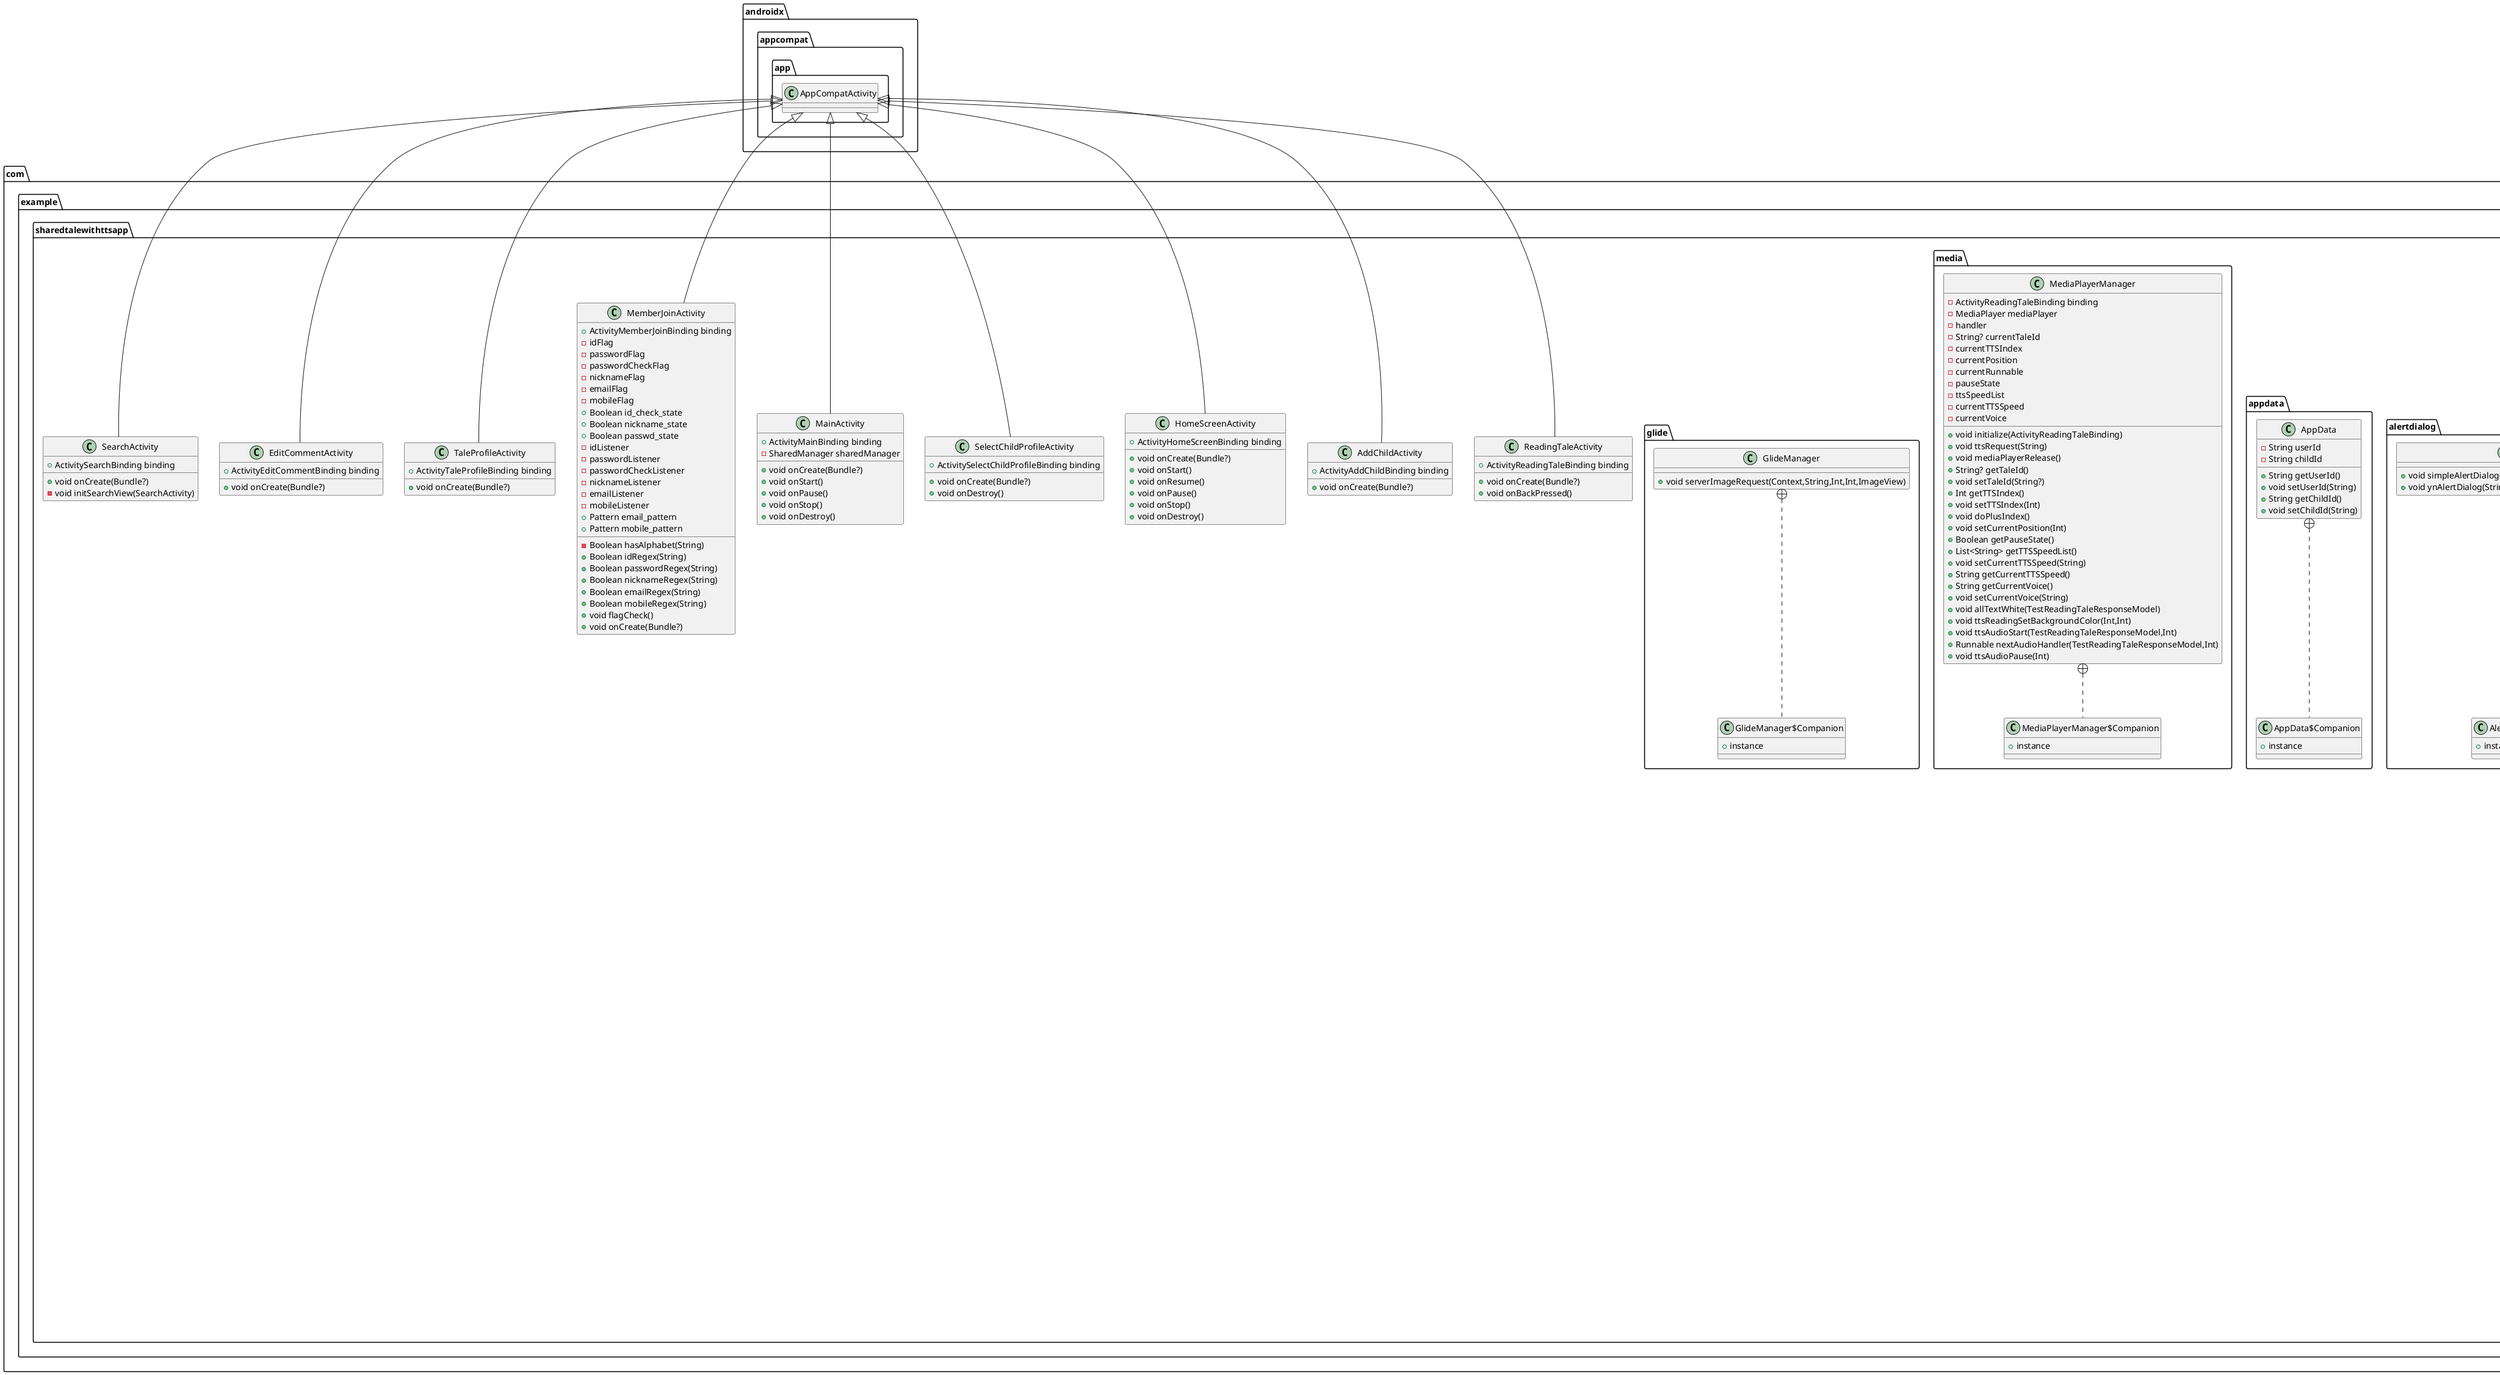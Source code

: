 @startuml
class com.example.sharedtalewithttsapp.model.httpmodel.AddChildRequestModel {
}
class com.example.sharedtalewithttsapp.model.httpmodel.AddChildResponseModel {
}
class com.example.sharedtalewithttsapp.model.httpmodel.IdCheckModel {
}
class com.example.sharedtalewithttsapp.model.httpmodel.IdCheckState {
}
class com.example.sharedtalewithttsapp.ReadingTaleActivity {
+ ActivityReadingTaleBinding binding
+ void onCreate(Bundle?)
+ void onBackPressed()
}


class com.example.sharedtalewithttsapp.retrofit.RetrofitManager$Companion {
+  instance
}

class com.example.sharedtalewithttsapp.retrofit.RetrofitManager {
- IRetrofit? iRetrofit
+ void idCheck(IdCheckModel,(HTTP_RESPONSE_STATE, IdCheckState?) -> Unit)
+ void nicknameCheck(NicknameCheckModel,(HTTP_RESPONSE_STATE, NicknameCheckState?) -> Unit)
+ void memberJoin(MemberJoinModel,(HTTP_RESPONSE_STATE, MemberJoinState?) -> Unit)
+ void memberLogin(LoginRequestModel,(HTTP_RESPONSE_STATE, LoginResponseModel?) -> Unit)
+ void readingTale(TestReadingTaleRequestModel,(HTTP_RESPONSE_STATE, TestReadingTaleResponseModel?) -> Unit)
+ void addChild(AddChildRequestModel,(HTTP_RESPONSE_STATE, AddChildResponseModel?) -> Unit)
+ void childProfileList(ChildProfileRequestModel,(HTTP_RESPONSE_STATE, ChildProfileResponseModel?) -> Unit)
+ void search(SearchRequestModel,(HTTP_RESPONSE_STATE, SearchResponseModel?) -> Unit)
+ void writeComment(WriteCommentRequestModel,(HTTP_RESPONSE_STATE, WriteCommentResponseModel?) -> Unit)
+ void addTaleLike(TaleLikeRequestModel,(HTTP_RESPONSE_STATE, TaleLikeResponseModel?) -> Unit)
+ void commentList(CommentListRequestModel,(HTTP_RESPONSE_STATE, CommentListResponseModel?) -> Unit)
+ void favorites(FavoritesRequestModel,(HTTP_RESPONSE_STATE, FavoritesResponseModel?) -> Unit)
+ void homeScreen(HomeScreenRequestModel,(HTTP_RESPONSE_STATE, HomeScreenResponseModel?) -> Unit)
+ void rate(RateRequestModel,(HTTP_RESPONSE_STATE, RateResponseModel?) -> Unit)
+ void stateCheck(StateCheckRequestModel,(HTTP_RESPONSE_STATE, StateCheckResponseModel?) -> Unit)
}


class com.example.sharedtalewithttsapp.AddChildActivity {
+ ActivityAddChildBinding binding
+ void onCreate(Bundle?)
}


interface com.example.sharedtalewithttsapp.retrofit.IRetrofit {
+ void idCheck(void)
+ void nicknameCheck(void)
+ void memberJoin(void)
+ void memberLogin(void)
+ void readingTale(void)
+ void addChild(void)
+ void childProfileList(void)
+ void search(void)
+ void writeComment(void)
+ void addTaleLike(void)
+ void commentList(void)
+ void favorites(void)
+ void homeScreen(void)
+ void rate(void)
+ void stateCheck(void)
}

class com.example.sharedtalewithttsapp.HomeScreenActivity {
+ ActivityHomeScreenBinding binding
+ void onCreate(Bundle?)
+ void onStart()
+ void onResume()
+ void onPause()
+ void onStop()
+ void onDestroy()
}


class com.example.sharedtalewithttsapp.sharedpreferences.SharedManager {
- SharedPreferences prefs
+ void saveLoginSave(LoginSaveSharedPreferencesModel)
+ LoginSaveSharedPreferencesModel getLoginSave()
}


class com.example.sharedtalewithttsapp.utils.Constants {
+ String TAG
}

enum com.example.sharedtalewithttsapp.utils.HTTP_RESPONSE_STATE {
}
class com.example.sharedtalewithttsapp.utils.IDCHECK_STATE {
+ String ID_AVAILABLE
+ String ID_DUPLICATE
}

class com.example.sharedtalewithttsapp.utils.NICKNAMECHECK_STATE {
+ String NICKNAME_AVAILABLE
+ String NICKNAME_DUPLICATE
}

class com.example.sharedtalewithttsapp.utils.MEMBERJOIN_STATE {
+ String SUCCESS
+ String FAIL
}

class com.example.sharedtalewithttsapp.utils.LOGIN_STATE {
+ String SUCCESS
+ String FAIL
}

class com.example.sharedtalewithttsapp.utils.READING_TALE_STATE {
+ String SUCCESS
+ String FAIL
}

class com.example.sharedtalewithttsapp.utils.ADD_CHILD_STATE {
+ String SUCCESS
+ String FAIL
}

class com.example.sharedtalewithttsapp.utils.CHILD_PROFILE_RESPONSE_STATE {
+ String SUCCESS
+ String FAIL
}

class com.example.sharedtalewithttsapp.utils.SEARCH_RESPONSE_STATE {
+ String SUCCESS
+ String FAIL
}

class com.example.sharedtalewithttsapp.utils.WRITE_COMMENT_RESPONSE_STATE {
+ String SUCCESS
+ String FAIL
}

class com.example.sharedtalewithttsapp.utils.TALE_LIKE_RESPONSE_STATE {
+ String SUCCESS
+ String FAIL
}

class com.example.sharedtalewithttsapp.utils.COMMENT_LIST_RESPONSE_STATE {
+ String SUCCESS
+ String FAIL
}

class com.example.sharedtalewithttsapp.utils.FAVORITES_RESPONSE_STATE {
+ String SUCCESS
+ String FAIL
}

class com.example.sharedtalewithttsapp.utils.HOME_SCREEN_RESPONSE_STATE {
+ String SUCCESS
+ String FAIL
}

class com.example.sharedtalewithttsapp.utils.RATE_RESPONSE_STATE {
+ String SUCCESS
+ String FAIL
}

class com.example.sharedtalewithttsapp.utils.STATE_CHECK_RESPONSE_STATE {
+ String SUCCESS
+ String FAIL
}

class com.example.sharedtalewithttsapp.utils.API {
+ String BASE_URL
+ String ID_CHECK
+ String NICKNAME_CHECK
+ String MEMBERJOIN
+ String LOGIN
+ String READING_TALE
+ String AUDIO_REQUEST
+ String CHILD_PROFILE_REQUEST
+ String ADD_CHILD
+ String SEARCH
+ String WRITE_COMMENT
+ String ADD_TALE_LIKE
+ String COMMENT_LIST_REQUEST
+ String FAVORITES_REQUEST
+ String RATE_REQUEST
+ String HOME_SCREEN_REQUEST
+ String STATE_CHECK
}

class com.example.sharedtalewithttsapp.viewholder.SearchResultViewHolder {
}
class com.example.sharedtalewithttsapp.viewholder.SearchResultAdapter {
+ RecyclerView.ViewHolder onCreateViewHolder(ViewGroup,Int)
+ Int getItemCount()
+ void onBindViewHolder(RecyclerView.ViewHolder,Int)
}

class com.example.sharedtalewithttsapp.model.httpmodel.CommentListRequestModel {
}
class com.example.sharedtalewithttsapp.model.httpmodel.CommentListResponseModel {
}
class com.example.sharedtalewithttsapp.sharedpreferences.PreferenceHelper {
+ SharedPreferences defaultPrefs(Context)
- void edit((SharedPreferences.Editor) -> Unit)
+ void set(String,Any?)
+ T get(String,T?)
}

class com.example.sharedtalewithttsapp.SelectChildProfileActivity {
+ ActivitySelectChildProfileBinding binding
+ void onCreate(Bundle?)
+ void onDestroy()
}


class com.example.sharedtalewithttsapp.model.TaleModel {
}
class com.example.sharedtalewithttsapp.model.CREATOR {
+ TaleModel createFromParcel(Parcel)
+ Array<TaleModel?> newArray(Int)
}

class com.example.sharedtalewithttsapp.model.httpmodel.FavoritesRequestModel {
}
class com.example.sharedtalewithttsapp.model.httpmodel.FavoritesResponseModel {
}
class com.example.sharedtalewithttsapp.viewholder.ChildProfileViewHolder {
}
class com.example.sharedtalewithttsapp.viewholder.ChildProfileAdapter {
+ RecyclerView.ViewHolder onCreateViewHolder(ViewGroup,Int)
+ Int getItemCount()
+ void onBindViewHolder(RecyclerView.ViewHolder,Int)
}

class com.example.sharedtalewithttsapp.MainActivity {
+ ActivityMainBinding binding
- SharedManager sharedManager
+ void onCreate(Bundle?)
+ void onStart()
+ void onPause()
+ void onStop()
+ void onDestroy()
}


class com.example.sharedtalewithttsapp.retrofit.RetrofitClient {
- Retrofit? retrofitClient
+ Retrofit? getClient(String)
}


class com.example.sharedtalewithttsapp.alertdialog.AlertDialogManager$Companion {
+  instance
}

class com.example.sharedtalewithttsapp.alertdialog.AlertDialogManager {
+ void simpleAlertDialog(String,Context,DialogInterface.OnClickListener?)
+ void ynAlertDialog(String,Context,DialogInterface.OnClickListener)
}

class com.example.sharedtalewithttsapp.model.httpmodel.SearchRequestModel {
}
class com.example.sharedtalewithttsapp.model.httpmodel.SearchResponseModel {
}
class com.example.sharedtalewithttsapp.model.httpmodel.CREATOR {
+ SearchResponseModel createFromParcel(Parcel)
+ Array<SearchResponseModel?> newArray(Int)
}

class com.example.sharedtalewithttsapp.MemberJoinActivity {
+ ActivityMemberJoinBinding binding
-  idFlag
-  passwordFlag
-  passwordCheckFlag
-  nicknameFlag
-  emailFlag
-  mobileFlag
+ Boolean id_check_state
+ Boolean nickname_state
+ Boolean passwd_state
-  idListener
-  passwordListener
-  passwordCheckListener
-  nicknameListener
-  emailListener
-  mobileListener
+ Pattern email_pattern
+ Pattern mobile_pattern
- Boolean hasAlphabet(String)
+ Boolean idRegex(String)
+ Boolean passwordRegex(String)
+ Boolean nicknameRegex(String)
+ Boolean emailRegex(String)
+ Boolean mobileRegex(String)
+ void flagCheck()
+ void onCreate(Bundle?)
}


class com.example.sharedtalewithttsapp.appdata.AppData$Companion {
+  instance
}

class com.example.sharedtalewithttsapp.appdata.AppData {
- String userId
- String childId
+ String getUserId()
+ void setUserId(String)
+ String getChildId()
+ void setChildId(String)
}


class com.example.sharedtalewithttsapp.viewholder.TaleListViewHolder {
}
class com.example.sharedtalewithttsapp.viewholder.TaleListAdapter {
+ RecyclerView.ViewHolder onCreateViewHolder(ViewGroup,Int)
+ Int getItemCount()
+ void onBindViewHolder(RecyclerView.ViewHolder,Int)
}

class com.example.sharedtalewithttsapp.viewholder.ReadingTaleViewHolder {
}
class com.example.sharedtalewithttsapp.viewholder.ReadingTaleAdapter {
+ RecyclerView.ViewHolder onCreateViewHolder(ViewGroup,Int)
+ Int getItemCount()
+ void onBindViewHolder(RecyclerView.ViewHolder,Int)
}

class com.example.sharedtalewithttsapp.TaleProfileActivity {
+ ActivityTaleProfileBinding binding
+ void onCreate(Bundle?)
}


class com.example.sharedtalewithttsapp.model.httpmodel.TaleLikeRequestModel {
}
class com.example.sharedtalewithttsapp.model.httpmodel.TaleLikeResponseModel {
}
class com.example.sharedtalewithttsapp.model.httpmodel.WriteCommentRequestModel {
}
class com.example.sharedtalewithttsapp.model.httpmodel.WriteCommentResponseModel {
}
class com.example.sharedtalewithttsapp.media.MediaPlayerManager$Companion {
+  instance
}

class com.example.sharedtalewithttsapp.media.MediaPlayerManager {
- ActivityReadingTaleBinding binding
- MediaPlayer mediaPlayer
-  handler
- String? currentTaleId
-  currentTTSIndex
-  currentPosition
-  currentRunnable
-  pauseState
-  ttsSpeedList
-  currentTTSSpeed
-  currentVoice
+ void initialize(ActivityReadingTaleBinding)
+ void ttsRequest(String)
+ void mediaPlayerRelease()
+ String? getTaleId()
+ void setTaleId(String?)
+ Int getTTSIndex()
+ void setTTSIndex(Int)
+ void doPlusIndex()
+ void setCurrentPosition(Int)
+ Boolean getPauseState()
+ List<String> getTTSSpeedList()
+ void setCurrentTTSSpeed(String)
+ String getCurrentTTSSpeed()
+ String getCurrentVoice()
+ void setCurrentVoice(String)
+ void allTextWhite(TestReadingTaleResponseModel)
+ void ttsReadingSetBackgroundColor(Int,Int)
+ void ttsAudioStart(TestReadingTaleResponseModel,Int)
+ Runnable nextAudioHandler(TestReadingTaleResponseModel,Int)
+ void ttsAudioPause(Int)
}


class com.example.sharedtalewithttsapp.viewholder.CommentViewHolder {
}
class com.example.sharedtalewithttsapp.viewholder.CommentAdapter {
-  commentListSave
+ RecyclerView.ViewHolder onCreateViewHolder(ViewGroup,Int)
+ Int getItemCount()
+ void onBindViewHolder(RecyclerView.ViewHolder,Int)
}


class com.example.sharedtalewithttsapp.EditCommentActivity {
+ ActivityEditCommentBinding binding
+ void onCreate(Bundle?)
}


class com.example.sharedtalewithttsapp.model.CommentModel {
}
class com.example.sharedtalewithttsapp.model.httpmodel.LoginRequestModel {
}
class com.example.sharedtalewithttsapp.model.httpmodel.LoginResponseModel {
}
class com.example.sharedtalewithttsapp.model.TTSSettingModel {
}
class com.example.sharedtalewithttsapp.model.httpmodel.MemberJoinModel {
}
class com.example.sharedtalewithttsapp.model.httpmodel.MemberJoinState {
}
class com.example.sharedtalewithttsapp.model.MemberSettingModel {
}
class com.example.sharedtalewithttsapp.model.httpmodel.HomeScreenRequestModel {
}
class com.example.sharedtalewithttsapp.model.httpmodel.HomeScreenResponseModel {
}
class com.example.sharedtalewithttsapp.SearchActivity {
+ ActivitySearchBinding binding
+ void onCreate(Bundle?)
- void initSearchView(SearchActivity)
}


class com.example.sharedtalewithttsapp.model.httpmodel.StateCheckRequestModel {
}
class com.example.sharedtalewithttsapp.model.httpmodel.StateCheckResponseModel {
}
class com.example.sharedtalewithttsapp.sharedpreferences.LoginSaveSharedPreferencesModel {
}
class com.example.sharedtalewithttsapp.glide.GlideManager$Companion {
+  instance
}

class com.example.sharedtalewithttsapp.glide.GlideManager {
+ void serverImageRequest(Context,String,Int,Int,ImageView)
}

class com.example.sharedtalewithttsapp.model.httpmodel.ChildProfileRequestModel {
}
class com.example.sharedtalewithttsapp.model.httpmodel.ChildProfileResponseModel {
}
class com.example.sharedtalewithttsapp.model.httpmodel.TestReadingTaleRequestModel {
}
class com.example.sharedtalewithttsapp.model.httpmodel.TestReadingTaleResponseModel {
}
class com.example.sharedtalewithttsapp.model.httpmodel.RateRequestModel {
}
class com.example.sharedtalewithttsapp.model.httpmodel.RateResponseModel {
}
class com.example.sharedtalewithttsapp.model.httpmodel.NicknameCheckModel {
}
class com.example.sharedtalewithttsapp.model.httpmodel.NicknameCheckState {
}
class com.example.sharedtalewithttsapp.model.ChildInfoModel {
}


androidx.appcompat.app.AppCompatActivity <|-- com.example.sharedtalewithttsapp.ReadingTaleActivity
com.example.sharedtalewithttsapp.retrofit.RetrofitManager +.. com.example.sharedtalewithttsapp.retrofit.RetrofitManager$Companion
androidx.appcompat.app.AppCompatActivity <|-- com.example.sharedtalewithttsapp.AddChildActivity
androidx.appcompat.app.AppCompatActivity <|-- com.example.sharedtalewithttsapp.HomeScreenActivity
com.example.sharedtalewithttsapp.viewholder.ViewHolder <|-- com.example.sharedtalewithttsapp.viewholder.SearchResultViewHolder
com.example.sharedtalewithttsapp.viewholder.Adapter <|-- com.example.sharedtalewithttsapp.viewholder.SearchResultAdapter
androidx.appcompat.app.AppCompatActivity <|-- com.example.sharedtalewithttsapp.SelectChildProfileActivity
com.example.sharedtalewithttsapp.model.Creator <|.. com.example.sharedtalewithttsapp.model.CREATOR
com.example.sharedtalewithttsapp.viewholder.ViewHolder <|-- com.example.sharedtalewithttsapp.viewholder.ChildProfileViewHolder
com.example.sharedtalewithttsapp.viewholder.Adapter <|-- com.example.sharedtalewithttsapp.viewholder.ChildProfileAdapter
androidx.appcompat.app.AppCompatActivity <|-- com.example.sharedtalewithttsapp.MainActivity
com.example.sharedtalewithttsapp.alertdialog.AlertDialogManager +.. com.example.sharedtalewithttsapp.alertdialog.AlertDialogManager$Companion
com.example.sharedtalewithttsapp.model.httpmodel.Creator <|.. com.example.sharedtalewithttsapp.model.httpmodel.CREATOR
androidx.appcompat.app.AppCompatActivity <|-- com.example.sharedtalewithttsapp.MemberJoinActivity
com.example.sharedtalewithttsapp.appdata.AppData +.. com.example.sharedtalewithttsapp.appdata.AppData$Companion
com.example.sharedtalewithttsapp.viewholder.ViewHolder <|-- com.example.sharedtalewithttsapp.viewholder.TaleListViewHolder
com.example.sharedtalewithttsapp.viewholder.Adapter <|-- com.example.sharedtalewithttsapp.viewholder.TaleListAdapter
com.example.sharedtalewithttsapp.viewholder.ViewHolder <|-- com.example.sharedtalewithttsapp.viewholder.ReadingTaleViewHolder
com.example.sharedtalewithttsapp.viewholder.Adapter <|-- com.example.sharedtalewithttsapp.viewholder.ReadingTaleAdapter
androidx.appcompat.app.AppCompatActivity <|-- com.example.sharedtalewithttsapp.TaleProfileActivity
com.example.sharedtalewithttsapp.media.MediaPlayerManager +.. com.example.sharedtalewithttsapp.media.MediaPlayerManager$Companion
com.example.sharedtalewithttsapp.viewholder.ViewHolder <|-- com.example.sharedtalewithttsapp.viewholder.CommentViewHolder
com.example.sharedtalewithttsapp.viewholder.Adapter <|-- com.example.sharedtalewithttsapp.viewholder.CommentAdapter
androidx.appcompat.app.AppCompatActivity <|-- com.example.sharedtalewithttsapp.EditCommentActivity
androidx.appcompat.app.AppCompatActivity <|-- com.example.sharedtalewithttsapp.SearchActivity
com.example.sharedtalewithttsapp.glide.GlideManager +.. com.example.sharedtalewithttsapp.glide.GlideManager$Companion
@enduml